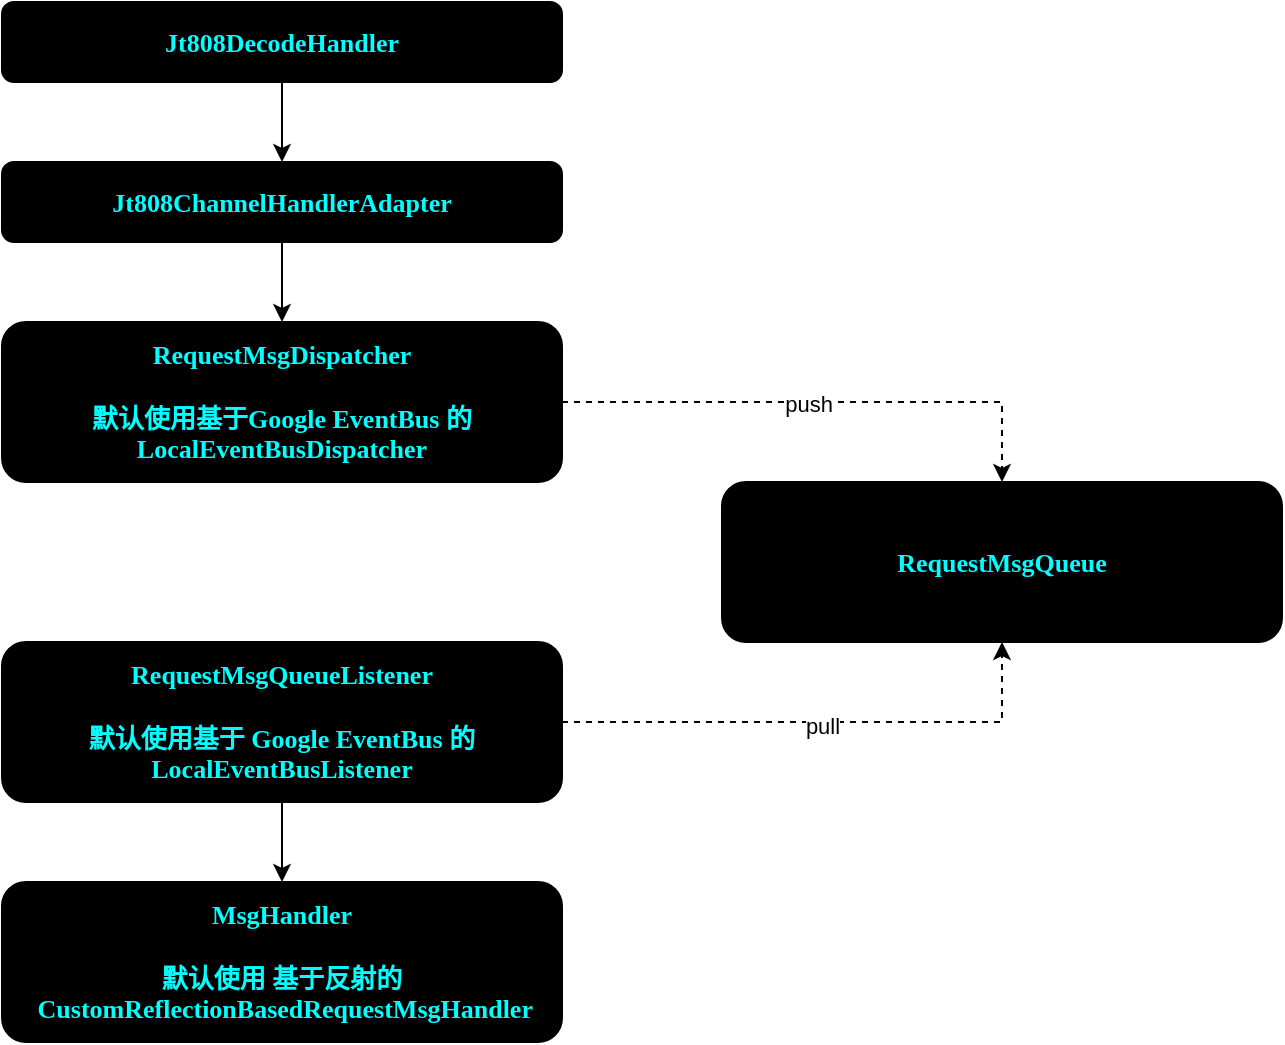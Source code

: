<mxfile version="15.4.0" type="device" pages="3"><diagram id="w5uDyNvJWsWy1mFyDJ9Q" name="第 1 页"><mxGraphModel dx="946" dy="577" grid="1" gridSize="10" guides="1" tooltips="1" connect="1" arrows="1" fold="1" page="1" pageScale="1" pageWidth="827" pageHeight="1169" math="0" shadow="0"><root><mxCell id="0"/><mxCell id="1" parent="0"/><mxCell id="W4scxOY9Wdynq6A2rZEw-10" value="" style="edgeStyle=orthogonalEdgeStyle;rounded=0;orthogonalLoop=1;jettySize=auto;html=1;" parent="1" source="W4scxOY9Wdynq6A2rZEw-1" target="W4scxOY9Wdynq6A2rZEw-4" edge="1"><mxGeometry relative="1" as="geometry"/></mxCell><mxCell id="W4scxOY9Wdynq6A2rZEw-1" value="Jt808ChannelHandlerAdapter" style="rounded=1;whiteSpace=wrap;html=1;fillColor=#000000;gradientColor=#000000;fontColor=#00FFFF;fontFamily=Lucida Console;fontSize=13;fontStyle=1" parent="1" vertex="1"><mxGeometry x="80" y="200" width="280" height="40" as="geometry"/></mxCell><mxCell id="W4scxOY9Wdynq6A2rZEw-9" value="" style="edgeStyle=orthogonalEdgeStyle;rounded=0;orthogonalLoop=1;jettySize=auto;html=1;" parent="1" source="W4scxOY9Wdynq6A2rZEw-2" target="W4scxOY9Wdynq6A2rZEw-1" edge="1"><mxGeometry relative="1" as="geometry"/></mxCell><mxCell id="W4scxOY9Wdynq6A2rZEw-2" value="Jt808DecodeHandler" style="rounded=1;whiteSpace=wrap;html=1;fillColor=#000000;gradientColor=#000000;fontColor=#00FFFF;fontFamily=Lucida Console;fontSize=13;fontStyle=1" parent="1" vertex="1"><mxGeometry x="80" y="120" width="280" height="40" as="geometry"/></mxCell><mxCell id="W4scxOY9Wdynq6A2rZEw-12" value="" style="edgeStyle=orthogonalEdgeStyle;rounded=0;orthogonalLoop=1;jettySize=auto;html=1;entryX=0.5;entryY=0;entryDx=0;entryDy=0;dashed=1;" parent="1" source="W4scxOY9Wdynq6A2rZEw-4" target="W4scxOY9Wdynq6A2rZEw-5" edge="1"><mxGeometry relative="1" as="geometry"><mxPoint x="490" y="340" as="targetPoint"/></mxGeometry></mxCell><mxCell id="W4scxOY9Wdynq6A2rZEw-16" value="push" style="edgeLabel;html=1;align=center;verticalAlign=middle;resizable=0;points=[];" parent="W4scxOY9Wdynq6A2rZEw-12" vertex="1" connectable="0"><mxGeometry x="-0.058" y="-1" relative="1" as="geometry"><mxPoint as="offset"/></mxGeometry></mxCell><mxCell id="W4scxOY9Wdynq6A2rZEw-4" value="RequestMsgDispatcher&lt;br style=&quot;font-size: 13px;&quot;&gt;&lt;br style=&quot;font-size: 13px;&quot;&gt;默认使用基于Google EventBus 的&lt;br style=&quot;font-size: 13px;&quot;&gt;LocalEventBusDispatcher" style="rounded=1;whiteSpace=wrap;html=1;fillColor=#000000;gradientColor=#000000;fontColor=#00FFFF;fontFamily=Lucida Console;fontSize=13;fontStyle=1" parent="1" vertex="1"><mxGeometry x="80" y="280" width="280" height="80" as="geometry"/></mxCell><mxCell id="W4scxOY9Wdynq6A2rZEw-5" value="RequestMsgQueue" style="rounded=1;whiteSpace=wrap;html=1;fillColor=#000000;gradientColor=#000000;fontColor=#00FFFF;fontFamily=Lucida Console;fontSize=13;fontStyle=1" parent="1" vertex="1"><mxGeometry x="440" y="360" width="280" height="80" as="geometry"/></mxCell><mxCell id="W4scxOY9Wdynq6A2rZEw-14" value="" style="edgeStyle=orthogonalEdgeStyle;rounded=0;orthogonalLoop=1;jettySize=auto;html=1;dashed=1;entryX=0.5;entryY=1;entryDx=0;entryDy=0;" parent="1" source="W4scxOY9Wdynq6A2rZEw-7" target="W4scxOY9Wdynq6A2rZEw-5" edge="1"><mxGeometry relative="1" as="geometry"/></mxCell><mxCell id="W4scxOY9Wdynq6A2rZEw-17" value="pull" style="edgeLabel;html=1;align=center;verticalAlign=middle;resizable=0;points=[];" parent="W4scxOY9Wdynq6A2rZEw-14" vertex="1" connectable="0"><mxGeometry y="-2" relative="1" as="geometry"><mxPoint as="offset"/></mxGeometry></mxCell><mxCell id="W4scxOY9Wdynq6A2rZEw-15" value="" style="edgeStyle=orthogonalEdgeStyle;rounded=0;orthogonalLoop=1;jettySize=auto;html=1;" parent="1" source="W4scxOY9Wdynq6A2rZEw-7" target="W4scxOY9Wdynq6A2rZEw-8" edge="1"><mxGeometry relative="1" as="geometry"/></mxCell><mxCell id="W4scxOY9Wdynq6A2rZEw-7" value="RequestMsgQueueListener&lt;br style=&quot;font-size: 13px;&quot;&gt;&lt;br style=&quot;font-size: 13px;&quot;&gt;默认使用基于 Google EventBus 的&lt;br style=&quot;font-size: 13px;&quot;&gt;LocalEventBusListener" style="rounded=1;whiteSpace=wrap;html=1;fillColor=#000000;gradientColor=#000000;fontColor=#00FFFF;fontFamily=Lucida Console;fontSize=13;fontStyle=1" parent="1" vertex="1"><mxGeometry x="80" y="440" width="280" height="80" as="geometry"/></mxCell><mxCell id="W4scxOY9Wdynq6A2rZEw-8" value="MsgHandler&lt;br style=&quot;font-size: 13px;&quot;&gt;&lt;br style=&quot;font-size: 13px;&quot;&gt;默认使用 基于反射的&lt;br style=&quot;font-size: 13px;&quot;&gt;&amp;nbsp;CustomReflectionBasedRequestMsgHandler" style="rounded=1;whiteSpace=wrap;html=1;fillColor=#000000;gradientColor=#000000;fontColor=#00FFFF;fontFamily=Lucida Console;fontSize=13;fontStyle=1" parent="1" vertex="1"><mxGeometry x="80" y="560" width="280" height="80" as="geometry"/></mxCell></root></mxGraphModel></diagram><diagram id="pzlkhWrF89FIGgmaWGJg" name="Jt808DispatcherHandler"><mxGraphModel dx="946" dy="577" grid="1" gridSize="10" guides="1" tooltips="1" connect="1" arrows="1" fold="1" page="1" pageScale="1" pageWidth="827" pageHeight="1169" math="0" shadow="0"><root><mxCell id="Uje2HvU5-XXWtgLv3uM9-0"/><mxCell id="Uje2HvU5-XXWtgLv3uM9-1" parent="Uje2HvU5-XXWtgLv3uM9-0"/><mxCell id="Uje2HvU5-XXWtgLv3uM9-19" value="" style="edgeStyle=orthogonalEdgeStyle;rounded=0;orthogonalLoop=1;jettySize=auto;html=1;entryX=0.5;entryY=0;entryDx=0;entryDy=0;" edge="1" parent="Uje2HvU5-XXWtgLv3uM9-1" source="Uje2HvU5-XXWtgLv3uM9-3" target="Uje2HvU5-XXWtgLv3uM9-9"><mxGeometry relative="1" as="geometry"><mxPoint x="600" y="340" as="targetPoint"/></mxGeometry></mxCell><mxCell id="Uje2HvU5-XXWtgLv3uM9-3" value="Jt808HandlerExecutionChain#applyPreHandle( )" style="rounded=1;whiteSpace=wrap;html=1;fillColor=#000000;fontColor=#00FFFF;glass=0;gradientColor=#1A1A1A;" vertex="1" parent="Uje2HvU5-XXWtgLv3uM9-1"><mxGeometry x="440" y="200" width="320" height="60" as="geometry"/></mxCell><mxCell id="Uje2HvU5-XXWtgLv3uM9-17" value="" style="edgeStyle=orthogonalEdgeStyle;rounded=0;orthogonalLoop=1;jettySize=auto;html=1;entryX=0.5;entryY=0;entryDx=0;entryDy=0;" edge="1" parent="Uje2HvU5-XXWtgLv3uM9-1" source="Uje2HvU5-XXWtgLv3uM9-7" target="Uje2HvU5-XXWtgLv3uM9-3"><mxGeometry relative="1" as="geometry"><mxPoint x="580" y="130" as="targetPoint"/></mxGeometry></mxCell><mxCell id="Uje2HvU5-XXWtgLv3uM9-7" value="Jt808HandlerMapping" style="swimlane;childLayout=stackLayout;horizontal=1;startSize=30;horizontalStack=0;rounded=0;fontSize=14;fontStyle=0;strokeWidth=2;resizeParent=0;resizeLast=1;shadow=0;dashed=0;align=center;fillColor=#1A1A1A;fontColor=#00FFFF;" vertex="1" parent="Uje2HvU5-XXWtgLv3uM9-1"><mxGeometry x="80" y="80" width="320" height="100" as="geometry"><mxRectangle x="80" y="80" width="170" height="30" as="alternateBounds"/></mxGeometry></mxCell><mxCell id="Uje2HvU5-XXWtgLv3uM9-8" value="- Jt808RequestHandlerMappingHandlerMapping&#10;- SimpleJt808RequestHandlerHandlerMapping" style="align=left;strokeColor=#00FFFF;fillColor=#1A1A1A;spacingLeft=4;fontSize=12;verticalAlign=top;resizable=0;rotatable=0;part=1;labelBackgroundColor=none;rounded=0;fontColor=#00FFFF;gradientColor=#000000;" vertex="1" parent="Uje2HvU5-XXWtgLv3uM9-7"><mxGeometry y="30" width="320" height="70" as="geometry"/></mxCell><mxCell id="Uje2HvU5-XXWtgLv3uM9-22" value="" style="edgeStyle=orthogonalEdgeStyle;rounded=0;orthogonalLoop=1;jettySize=auto;html=1;entryX=0.5;entryY=0;entryDx=0;entryDy=0;" edge="1" parent="Uje2HvU5-XXWtgLv3uM9-1" source="Uje2HvU5-XXWtgLv3uM9-9" target="Uje2HvU5-XXWtgLv3uM9-13"><mxGeometry relative="1" as="geometry"><mxPoint x="580" y="370" as="targetPoint"/></mxGeometry></mxCell><mxCell id="Uje2HvU5-XXWtgLv3uM9-9" value="Jt808HandlerAdapter" style="swimlane;childLayout=stackLayout;horizontal=1;startSize=30;horizontalStack=0;rounded=0;fontSize=14;fontStyle=0;strokeWidth=2;resizeParent=0;resizeLast=1;shadow=0;dashed=0;align=center;fillColor=#1A1A1A;fontColor=#00FFFF;" vertex="1" parent="Uje2HvU5-XXWtgLv3uM9-1"><mxGeometry x="80" y="320" width="320" height="100" as="geometry"/></mxCell><mxCell id="Uje2HvU5-XXWtgLv3uM9-10" value="- SimpleJt808RequestHandlerHandlerAdapter&#10;- Jt808RequestHandlerMappingHandlerAdapter" style="align=left;strokeColor=#00FFFF;fillColor=#000000;spacingLeft=4;fontSize=12;verticalAlign=top;resizable=0;rotatable=0;part=1;fontColor=#00FFFF;rounded=0;gradientColor=#1A1A1A;" vertex="1" parent="Uje2HvU5-XXWtgLv3uM9-9"><mxGeometry y="30" width="320" height="70" as="geometry"/></mxCell><mxCell id="Uje2HvU5-XXWtgLv3uM9-26" value="" style="edgeStyle=orthogonalEdgeStyle;rounded=0;orthogonalLoop=1;jettySize=auto;html=1;entryX=0.5;entryY=0;entryDx=0;entryDy=0;" edge="1" parent="Uje2HvU5-XXWtgLv3uM9-1" source="Uje2HvU5-XXWtgLv3uM9-11" target="Uje2HvU5-XXWtgLv3uM9-14"><mxGeometry relative="1" as="geometry"><mxPoint x="580" y="605" as="targetPoint"/></mxGeometry></mxCell><mxCell id="Uje2HvU5-XXWtgLv3uM9-11" value="Jt808HandlerResultHandler" style="swimlane;childLayout=stackLayout;horizontal=1;startSize=30;horizontalStack=0;rounded=0;fontSize=14;fontStyle=0;strokeWidth=2;resizeParent=0;resizeLast=1;shadow=0;dashed=0;align=center;fillColor=#1A1A1A;fontColor=#00FFFF;" vertex="1" parent="Uje2HvU5-XXWtgLv3uM9-1"><mxGeometry x="80" y="560" width="320" height="90" as="geometry"/></mxCell><mxCell id="Uje2HvU5-XXWtgLv3uM9-12" value="- Jt808ResponseHandlerResultHandler&#10;- Jt808ResponseBodyHandlerResultHandler" style="align=left;strokeColor=#00FFFF;fillColor=#000000;spacingLeft=4;fontSize=12;verticalAlign=top;resizable=0;rotatable=0;part=1;fontColor=#00FFFF;glass=0;sketch=0;shadow=0;rounded=0;gradientColor=#1A1A1A;" vertex="1" parent="Uje2HvU5-XXWtgLv3uM9-11"><mxGeometry y="30" width="320" height="60" as="geometry"/></mxCell><mxCell id="Uje2HvU5-XXWtgLv3uM9-24" value="" style="edgeStyle=orthogonalEdgeStyle;rounded=0;orthogonalLoop=1;jettySize=auto;html=1;entryX=0.5;entryY=0;entryDx=0;entryDy=0;" edge="1" parent="Uje2HvU5-XXWtgLv3uM9-1" source="Uje2HvU5-XXWtgLv3uM9-13" target="Uje2HvU5-XXWtgLv3uM9-11"><mxGeometry relative="1" as="geometry"><mxPoint x="360" y="490" as="targetPoint"/></mxGeometry></mxCell><mxCell id="Uje2HvU5-XXWtgLv3uM9-13" value="Jt808HandlerExecutionChain#applyPostHandle( )" style="rounded=1;whiteSpace=wrap;html=1;fillColor=#000000;fontColor=#00FFFF;glass=0;gradientColor=#1A1A1A;" vertex="1" parent="Uje2HvU5-XXWtgLv3uM9-1"><mxGeometry x="440" y="460" width="320" height="60" as="geometry"/></mxCell><mxCell id="Uje2HvU5-XXWtgLv3uM9-14" value="Jt808HandlerExecutionChain#triggerAfterCompletion( )" style="rounded=1;whiteSpace=wrap;html=1;fillColor=#000000;fontColor=#00FFFF;glass=0;gradientColor=#1A1A1A;" vertex="1" parent="Uje2HvU5-XXWtgLv3uM9-1"><mxGeometry x="440" y="680" width="320" height="60" as="geometry"/></mxCell></root></mxGraphModel></diagram><diagram id="0mwxwypNBhwVyiJRLd2M" name="msg-dispatch-flow"><mxGraphModel dx="946" dy="577" grid="1" gridSize="10" guides="1" tooltips="1" connect="1" arrows="1" fold="1" page="1" pageScale="1" pageWidth="827" pageHeight="1169" math="0" shadow="0"><root><mxCell id="FYaVa9N0_4F8kKfk4MpH-0"/><mxCell id="FYaVa9N0_4F8kKfk4MpH-1" parent="FYaVa9N0_4F8kKfk4MpH-0"/><mxCell id="lbLqtJ6G55w6pN8J-RIi-2" value="" style="edgeStyle=orthogonalEdgeStyle;rounded=0;orthogonalLoop=1;jettySize=auto;html=1;entryX=0.5;entryY=0;entryDx=0;entryDy=0;" edge="1" parent="FYaVa9N0_4F8kKfk4MpH-1" source="lbLqtJ6G55w6pN8J-RIi-3" target="lbLqtJ6G55w6pN8J-RIi-6"><mxGeometry relative="1" as="geometry"><mxPoint x="220" y="200" as="targetPoint"/></mxGeometry></mxCell><mxCell id="lbLqtJ6G55w6pN8J-RIi-3" value="Jt808DispatchChannelHandlerAdapter" style="rounded=1;whiteSpace=wrap;html=1;fillColor=#000000;gradientColor=#000000;fontColor=#00FFFF;fontFamily=Lucida Console;fontSize=13;fontStyle=1" vertex="1" parent="FYaVa9N0_4F8kKfk4MpH-1"><mxGeometry x="80" y="200" width="280" height="40" as="geometry"/></mxCell><mxCell id="lbLqtJ6G55w6pN8J-RIi-4" value="" style="edgeStyle=orthogonalEdgeStyle;rounded=0;orthogonalLoop=1;jettySize=auto;html=1;entryX=0.5;entryY=0;entryDx=0;entryDy=0;dashed=1;" edge="1" parent="FYaVa9N0_4F8kKfk4MpH-1" source="lbLqtJ6G55w6pN8J-RIi-6" target="lbLqtJ6G55w6pN8J-RIi-7"><mxGeometry relative="1" as="geometry"><mxPoint x="490" y="340" as="targetPoint"/></mxGeometry></mxCell><mxCell id="lbLqtJ6G55w6pN8J-RIi-5" value="push" style="edgeLabel;html=1;align=center;verticalAlign=middle;resizable=0;points=[];" vertex="1" connectable="0" parent="lbLqtJ6G55w6pN8J-RIi-4"><mxGeometry x="-0.058" y="-1" relative="1" as="geometry"><mxPoint as="offset"/></mxGeometry></mxCell><mxCell id="lbLqtJ6G55w6pN8J-RIi-6" value="Jt808RequestMsgDispatcher&lt;br style=&quot;font-size: 13px&quot;&gt;&lt;br style=&quot;font-size: 13px&quot;&gt;默认使用基于Google EventBus 的&lt;br style=&quot;font-size: 13px&quot;&gt;LocalEventBusDispatcher" style="rounded=1;whiteSpace=wrap;html=1;fillColor=#000000;gradientColor=#000000;fontColor=#00FFFF;fontFamily=Lucida Console;fontSize=13;fontStyle=1" vertex="1" parent="FYaVa9N0_4F8kKfk4MpH-1"><mxGeometry x="80" y="280" width="280" height="80" as="geometry"/></mxCell><mxCell id="lbLqtJ6G55w6pN8J-RIi-7" value="Jt808RequestMsgQueue" style="rounded=1;whiteSpace=wrap;html=1;fillColor=#000000;gradientColor=#000000;fontColor=#00FFFF;fontFamily=Lucida Console;fontSize=13;fontStyle=1" vertex="1" parent="FYaVa9N0_4F8kKfk4MpH-1"><mxGeometry x="440" y="360" width="280" height="80" as="geometry"/></mxCell><mxCell id="lbLqtJ6G55w6pN8J-RIi-8" value="" style="edgeStyle=orthogonalEdgeStyle;rounded=0;orthogonalLoop=1;jettySize=auto;html=1;dashed=1;entryX=0.5;entryY=1;entryDx=0;entryDy=0;" edge="1" parent="FYaVa9N0_4F8kKfk4MpH-1" source="lbLqtJ6G55w6pN8J-RIi-11" target="lbLqtJ6G55w6pN8J-RIi-7"><mxGeometry relative="1" as="geometry"/></mxCell><mxCell id="lbLqtJ6G55w6pN8J-RIi-9" value="pull" style="edgeLabel;html=1;align=center;verticalAlign=middle;resizable=0;points=[];" vertex="1" connectable="0" parent="lbLqtJ6G55w6pN8J-RIi-8"><mxGeometry y="-2" relative="1" as="geometry"><mxPoint as="offset"/></mxGeometry></mxCell><mxCell id="lbLqtJ6G55w6pN8J-RIi-10" value="" style="edgeStyle=orthogonalEdgeStyle;rounded=0;orthogonalLoop=1;jettySize=auto;html=1;" edge="1" parent="FYaVa9N0_4F8kKfk4MpH-1" source="lbLqtJ6G55w6pN8J-RIi-11" target="lbLqtJ6G55w6pN8J-RIi-12"><mxGeometry relative="1" as="geometry"/></mxCell><mxCell id="lbLqtJ6G55w6pN8J-RIi-11" value="Jt808RequestMsgQueueListener&lt;br style=&quot;font-size: 13px&quot;&gt;&lt;br style=&quot;font-size: 13px&quot;&gt;默认使用基于 Google EventBus 的&lt;br style=&quot;font-size: 13px&quot;&gt;LocalEventBusListener" style="rounded=1;whiteSpace=wrap;html=1;fillColor=#000000;gradientColor=#000000;fontColor=#00FFFF;fontFamily=Lucida Console;fontSize=13;fontStyle=1" vertex="1" parent="FYaVa9N0_4F8kKfk4MpH-1"><mxGeometry x="80" y="440" width="280" height="80" as="geometry"/></mxCell><mxCell id="lbLqtJ6G55w6pN8J-RIi-12" value="Jt808DispatcherHandler" style="rounded=1;whiteSpace=wrap;html=1;fillColor=#000000;gradientColor=#000000;fontColor=#00FFFF;fontFamily=Lucida Console;fontSize=13;fontStyle=1" vertex="1" parent="FYaVa9N0_4F8kKfk4MpH-1"><mxGeometry x="80" y="560" width="280" height="80" as="geometry"/></mxCell></root></mxGraphModel></diagram></mxfile>